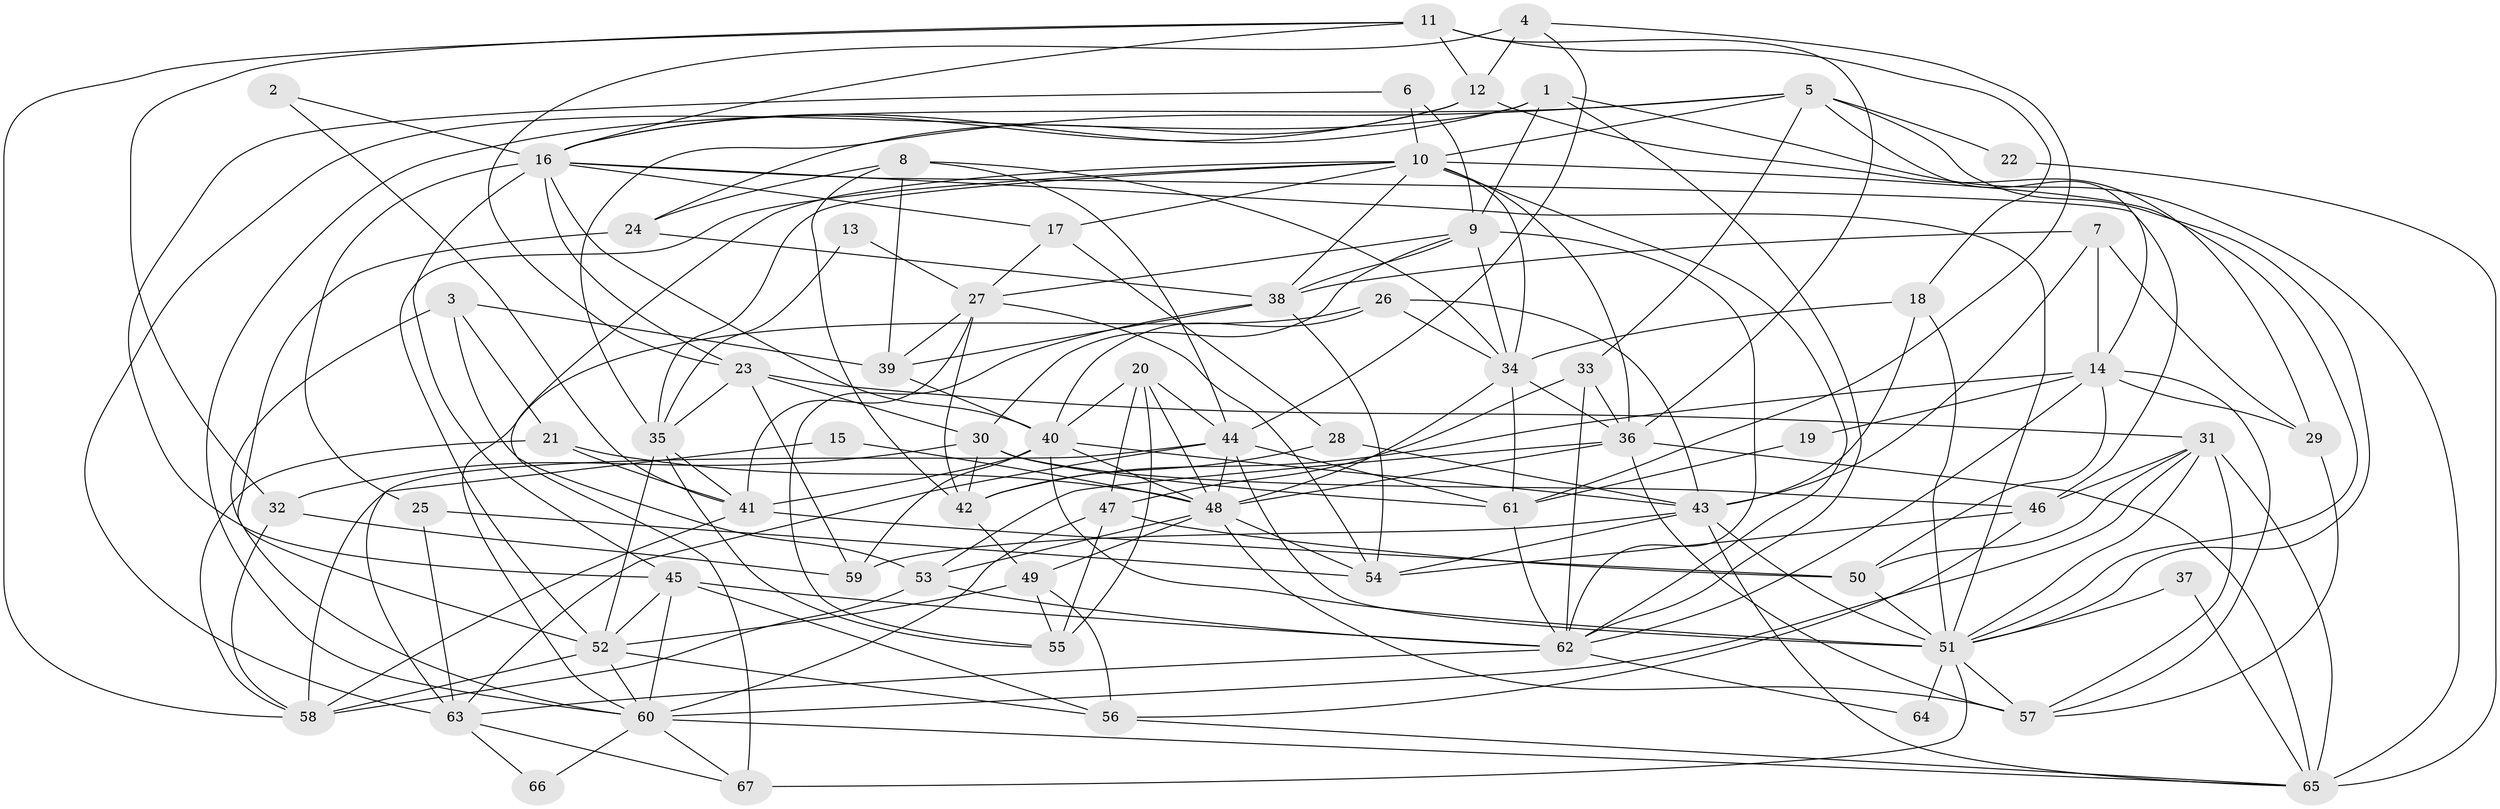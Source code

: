// original degree distribution, {2: 0.17293233082706766, 4: 0.2706766917293233, 3: 0.24060150375939848, 5: 0.15789473684210525, 7: 0.045112781954887216, 8: 0.022556390977443608, 6: 0.08270676691729323, 9: 0.007518796992481203}
// Generated by graph-tools (version 1.1) at 2025/26/03/09/25 03:26:13]
// undirected, 67 vertices, 190 edges
graph export_dot {
graph [start="1"]
  node [color=gray90,style=filled];
  1;
  2;
  3;
  4;
  5;
  6;
  7;
  8;
  9;
  10;
  11;
  12;
  13;
  14;
  15;
  16;
  17;
  18;
  19;
  20;
  21;
  22;
  23;
  24;
  25;
  26;
  27;
  28;
  29;
  30;
  31;
  32;
  33;
  34;
  35;
  36;
  37;
  38;
  39;
  40;
  41;
  42;
  43;
  44;
  45;
  46;
  47;
  48;
  49;
  50;
  51;
  52;
  53;
  54;
  55;
  56;
  57;
  58;
  59;
  60;
  61;
  62;
  63;
  64;
  65;
  66;
  67;
  1 -- 9 [weight=1.0];
  1 -- 16 [weight=1.0];
  1 -- 62 [weight=1.0];
  1 -- 63 [weight=1.0];
  1 -- 65 [weight=1.0];
  2 -- 16 [weight=1.0];
  2 -- 41 [weight=1.0];
  3 -- 21 [weight=1.0];
  3 -- 39 [weight=1.0];
  3 -- 53 [weight=1.0];
  3 -- 60 [weight=1.0];
  4 -- 12 [weight=1.0];
  4 -- 23 [weight=1.0];
  4 -- 44 [weight=1.0];
  4 -- 61 [weight=1.0];
  5 -- 10 [weight=1.0];
  5 -- 14 [weight=1.0];
  5 -- 22 [weight=1.0];
  5 -- 33 [weight=1.0];
  5 -- 35 [weight=1.0];
  5 -- 51 [weight=1.0];
  5 -- 60 [weight=1.0];
  6 -- 9 [weight=1.0];
  6 -- 10 [weight=1.0];
  6 -- 45 [weight=1.0];
  7 -- 14 [weight=1.0];
  7 -- 29 [weight=1.0];
  7 -- 38 [weight=1.0];
  7 -- 43 [weight=1.0];
  8 -- 24 [weight=1.0];
  8 -- 34 [weight=1.0];
  8 -- 39 [weight=1.0];
  8 -- 42 [weight=1.0];
  8 -- 44 [weight=1.0];
  9 -- 27 [weight=1.0];
  9 -- 30 [weight=1.0];
  9 -- 34 [weight=1.0];
  9 -- 38 [weight=1.0];
  9 -- 62 [weight=1.0];
  10 -- 17 [weight=1.0];
  10 -- 34 [weight=1.0];
  10 -- 35 [weight=1.0];
  10 -- 36 [weight=1.0];
  10 -- 38 [weight=1.0];
  10 -- 51 [weight=1.0];
  10 -- 52 [weight=1.0];
  10 -- 62 [weight=1.0];
  10 -- 67 [weight=1.0];
  11 -- 12 [weight=1.0];
  11 -- 16 [weight=1.0];
  11 -- 18 [weight=1.0];
  11 -- 32 [weight=1.0];
  11 -- 36 [weight=1.0];
  11 -- 58 [weight=1.0];
  12 -- 16 [weight=1.0];
  12 -- 24 [weight=1.0];
  12 -- 29 [weight=2.0];
  13 -- 27 [weight=1.0];
  13 -- 35 [weight=1.0];
  14 -- 19 [weight=1.0];
  14 -- 29 [weight=1.0];
  14 -- 42 [weight=1.0];
  14 -- 50 [weight=1.0];
  14 -- 57 [weight=1.0];
  14 -- 62 [weight=1.0];
  15 -- 48 [weight=1.0];
  15 -- 63 [weight=2.0];
  16 -- 17 [weight=1.0];
  16 -- 23 [weight=1.0];
  16 -- 25 [weight=1.0];
  16 -- 40 [weight=1.0];
  16 -- 45 [weight=1.0];
  16 -- 46 [weight=1.0];
  16 -- 51 [weight=1.0];
  17 -- 27 [weight=1.0];
  17 -- 28 [weight=1.0];
  18 -- 34 [weight=1.0];
  18 -- 43 [weight=1.0];
  18 -- 51 [weight=1.0];
  19 -- 61 [weight=1.0];
  20 -- 40 [weight=1.0];
  20 -- 44 [weight=1.0];
  20 -- 47 [weight=2.0];
  20 -- 48 [weight=1.0];
  20 -- 55 [weight=1.0];
  21 -- 41 [weight=1.0];
  21 -- 48 [weight=1.0];
  21 -- 58 [weight=1.0];
  22 -- 65 [weight=1.0];
  23 -- 30 [weight=1.0];
  23 -- 31 [weight=1.0];
  23 -- 35 [weight=1.0];
  23 -- 59 [weight=1.0];
  24 -- 38 [weight=1.0];
  24 -- 52 [weight=1.0];
  25 -- 54 [weight=1.0];
  25 -- 63 [weight=1.0];
  26 -- 34 [weight=1.0];
  26 -- 40 [weight=1.0];
  26 -- 43 [weight=1.0];
  26 -- 60 [weight=1.0];
  27 -- 39 [weight=1.0];
  27 -- 41 [weight=1.0];
  27 -- 42 [weight=1.0];
  27 -- 54 [weight=1.0];
  28 -- 42 [weight=1.0];
  28 -- 43 [weight=1.0];
  29 -- 57 [weight=1.0];
  30 -- 32 [weight=1.0];
  30 -- 42 [weight=1.0];
  30 -- 46 [weight=1.0];
  30 -- 61 [weight=1.0];
  31 -- 46 [weight=1.0];
  31 -- 50 [weight=1.0];
  31 -- 51 [weight=1.0];
  31 -- 57 [weight=1.0];
  31 -- 60 [weight=1.0];
  31 -- 65 [weight=2.0];
  32 -- 58 [weight=1.0];
  32 -- 59 [weight=1.0];
  33 -- 36 [weight=1.0];
  33 -- 47 [weight=1.0];
  33 -- 62 [weight=1.0];
  34 -- 36 [weight=1.0];
  34 -- 48 [weight=1.0];
  34 -- 61 [weight=1.0];
  35 -- 41 [weight=1.0];
  35 -- 52 [weight=1.0];
  35 -- 55 [weight=1.0];
  36 -- 48 [weight=1.0];
  36 -- 53 [weight=1.0];
  36 -- 57 [weight=2.0];
  36 -- 65 [weight=1.0];
  37 -- 51 [weight=1.0];
  37 -- 65 [weight=1.0];
  38 -- 39 [weight=1.0];
  38 -- 54 [weight=1.0];
  38 -- 55 [weight=1.0];
  39 -- 40 [weight=1.0];
  40 -- 41 [weight=1.0];
  40 -- 43 [weight=1.0];
  40 -- 48 [weight=1.0];
  40 -- 51 [weight=2.0];
  40 -- 59 [weight=1.0];
  41 -- 50 [weight=1.0];
  41 -- 58 [weight=1.0];
  42 -- 49 [weight=1.0];
  43 -- 51 [weight=1.0];
  43 -- 54 [weight=1.0];
  43 -- 59 [weight=1.0];
  43 -- 65 [weight=1.0];
  44 -- 48 [weight=1.0];
  44 -- 51 [weight=1.0];
  44 -- 58 [weight=1.0];
  44 -- 61 [weight=1.0];
  44 -- 63 [weight=1.0];
  45 -- 52 [weight=1.0];
  45 -- 56 [weight=1.0];
  45 -- 60 [weight=1.0];
  45 -- 62 [weight=1.0];
  46 -- 54 [weight=1.0];
  46 -- 56 [weight=1.0];
  47 -- 50 [weight=1.0];
  47 -- 55 [weight=3.0];
  47 -- 60 [weight=1.0];
  48 -- 49 [weight=1.0];
  48 -- 53 [weight=1.0];
  48 -- 54 [weight=1.0];
  48 -- 57 [weight=1.0];
  49 -- 52 [weight=1.0];
  49 -- 55 [weight=1.0];
  49 -- 56 [weight=1.0];
  50 -- 51 [weight=2.0];
  51 -- 57 [weight=1.0];
  51 -- 64 [weight=1.0];
  51 -- 67 [weight=1.0];
  52 -- 56 [weight=1.0];
  52 -- 58 [weight=1.0];
  52 -- 60 [weight=1.0];
  53 -- 58 [weight=2.0];
  53 -- 62 [weight=1.0];
  56 -- 65 [weight=1.0];
  60 -- 65 [weight=1.0];
  60 -- 66 [weight=1.0];
  60 -- 67 [weight=1.0];
  61 -- 62 [weight=1.0];
  62 -- 63 [weight=1.0];
  62 -- 64 [weight=1.0];
  63 -- 66 [weight=1.0];
  63 -- 67 [weight=1.0];
}
